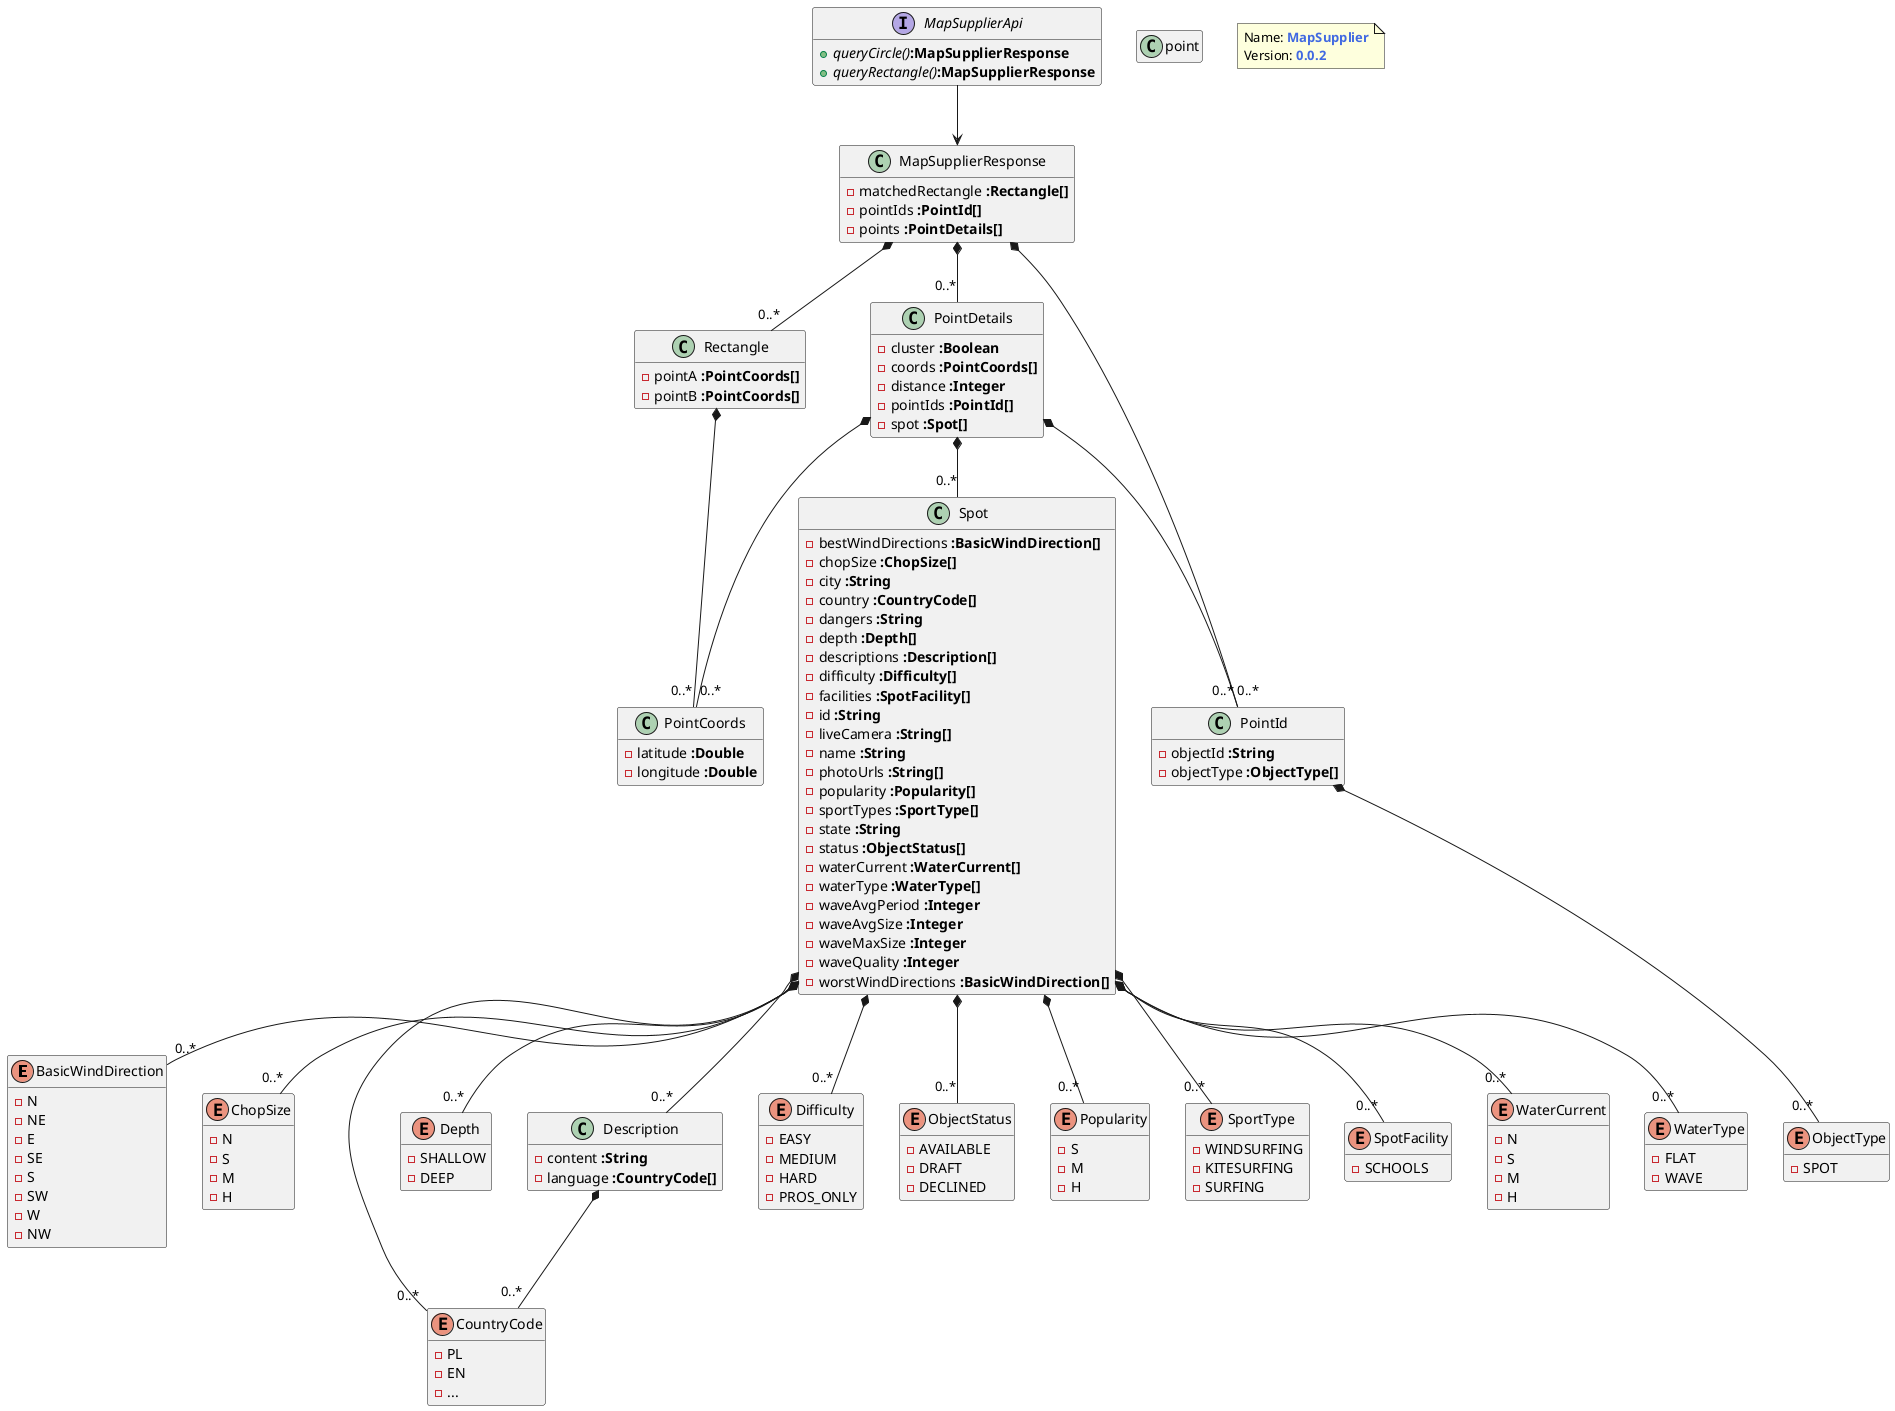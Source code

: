 @startuml
hide empty members
set namespaceSeparator none

 enum BasicWindDirection {
		 - N  
		 - NE  
		 - E  
		 - SE  
		 - S  
		 - SW  
		 - W  
		 - NW  
}

 enum ChopSize {
		 - N  
		 - S  
		 - M  
		 - H  
}

 enum CountryCode {
		 - PL  
		 - EN  
		 - ...  		 
}

 enum Depth {
		 - SHALLOW  
		 - DEEP  
}

class  Description {
		 - content <b>:String</b> 
		 - language <b>:CountryCode[]</b> 
}

 enum Difficulty {
		 - EASY  
		 - MEDIUM  
		 - HARD  
		 - PROS_ONLY  
}

class  MapSupplierResponse {
		 - matchedRectangle <b>:Rectangle[]</b> 
		 - pointIds <b>:PointId[]</b> 
		 - points <b>:PointDetails[]</b> 
}

 enum ObjectStatus {
		 - AVAILABLE  
		 - DRAFT  
		 - DECLINED  
}

 enum ObjectType {
		 - SPOT  
}

class  PointCoords {
		 - latitude <b>:Double</b> 
		 - longitude <b>:Double</b> 
}

class  PointDetails {
		 - cluster <b>:Boolean</b> 
		 - coords <b>:PointCoords[]</b> 
		 - distance <b>:Integer</b> 
		 - pointIds <b>:PointId[]</b> 
		 - spot <b>:Spot[]</b> 
}

class  PointId {
		 - objectId <b>:String</b> 
		 - objectType <b>:ObjectType[]</b> 
}

 enum Popularity {
		 - S  
		 - M  
		 - H  
}

class  Rectangle {
		 - pointA <b>:PointCoords[]</b> 
		 - pointB <b>:PointCoords[]</b> 
}

 enum SportType {
		 - WINDSURFING  
		 - KITESURFING  
		 - SURFING  
}

class  Spot {
		 - bestWindDirections <b>:BasicWindDirection[]</b> 
		 - chopSize <b>:ChopSize[]</b> 
		 - city <b>:String</b> 
		 - country <b>:CountryCode[]</b> 
		 - dangers <b>:String</b> 
		 - depth <b>:Depth[]</b> 
		 - descriptions <b>:Description[]</b> 
		 - difficulty <b>:Difficulty[]</b> 
		 - facilities <b>:SpotFacility[]</b> 
		 - id <b>:String</b> 
		 - liveCamera <b>:String[]</b> 
		 - name <b>:String</b> 
		 - photoUrls <b>:String[]</b> 
		 - popularity <b>:Popularity[]</b> 
		 - sportTypes <b>:SportType[]</b> 
		 - state <b>:String</b> 
		 - status <b>:ObjectStatus[]</b> 
		 - waterCurrent <b>:WaterCurrent[]</b> 
		 - waterType <b>:WaterType[]</b> 
		 - waveAvgPeriod <b>:Integer</b> 
		 - waveAvgSize <b>:Integer</b> 
		 - waveMaxSize <b>:Integer</b> 
		 - waveQuality <b>:Integer</b> 
		 - worstWindDirections <b>:BasicWindDirection[]</b> 
}

 enum SpotFacility {
		 - SCHOOLS  
}

 enum WaterCurrent {
		 - N  
		 - S  
		 - M  
		 - H  
}

 enum WaterType {
		 - FLAT  
		 - WAVE  
}

class  point {
}


interface MapSupplierApi {
	 + <i>queryCircle()</i><b>:MapSupplierResponse</b> 
}

interface MapSupplierApi {
	 + <i>queryRectangle()</i><b>:MapSupplierResponse</b> 
}


Description  *-- "0..*"  CountryCode 
MapSupplierResponse  *-- "0..*"  Rectangle 
MapSupplierResponse  *-- "0..*"  PointId 
MapSupplierResponse  *-- "0..*"  PointDetails 
PointDetails  *-- "0..*"  PointCoords 
PointDetails  *-- "0..*"  PointId 
PointDetails  *-- "0..*"  Spot 
PointId  *-- "0..*"  ObjectType 
Rectangle  *-- "0..*"  PointCoords 
Spot  *-- "0..*"  BasicWindDirection 
Spot  *-- "0..*"  ChopSize 
Spot  *-- "0..*"  CountryCode 
Spot  *-- "0..*"  Depth 
Spot  *-- "0..*"  Description 
Spot  *-- "0..*"  Difficulty 
Spot  *-- "0..*"  SpotFacility 
Spot  *-- "0..*"  Popularity 
Spot  *-- "0..*"  SportType 
Spot  *-- "0..*"  ObjectStatus 
Spot  *-- "0..*"  WaterCurrent 
Spot  *-- "0..*"  WaterType 
MapSupplierApi -->    MapSupplierResponse 

note as N1
  Name: <b><color:royalBlue>MapSupplier</color>
  Version: <b><color:royalBlue>0.0.2</color>
end note


@enduml